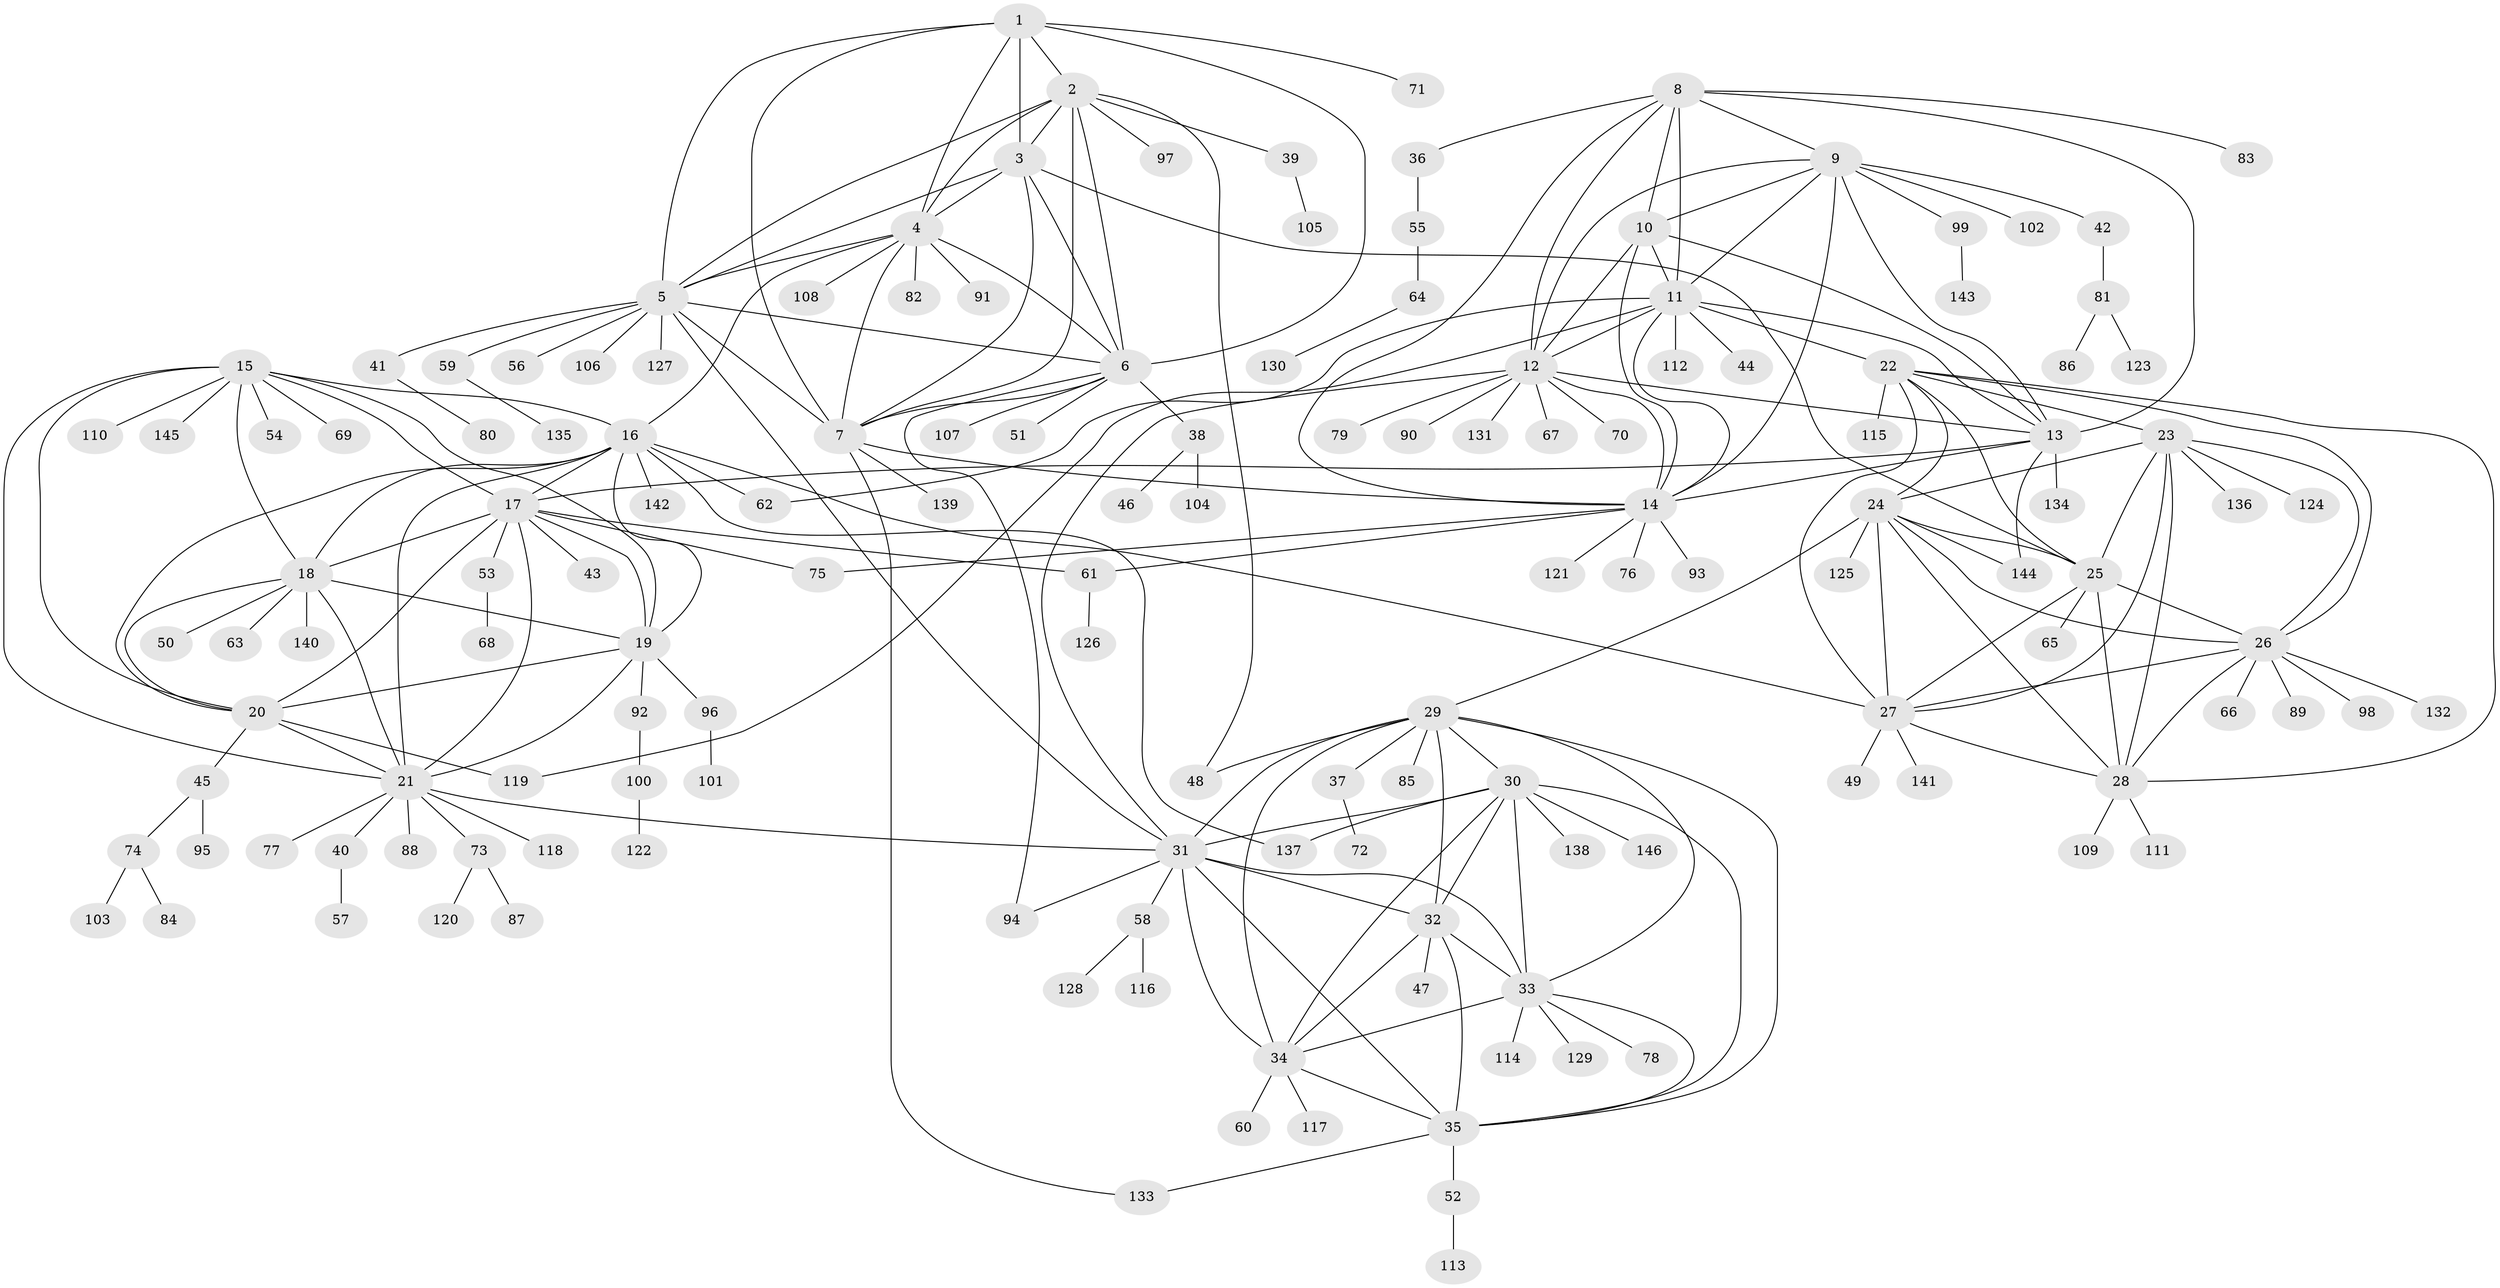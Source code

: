 // coarse degree distribution, {5: 0.017094017094017096, 10: 0.042735042735042736, 16: 0.008547008547008548, 7: 0.017094017094017096, 11: 0.008547008547008548, 9: 0.042735042735042736, 12: 0.008547008547008548, 8: 0.042735042735042736, 13: 0.008547008547008548, 4: 0.017094017094017096, 6: 0.008547008547008548, 2: 0.11965811965811966, 3: 0.02564102564102564, 1: 0.6324786324786325}
// Generated by graph-tools (version 1.1) at 2025/42/03/06/25 10:42:08]
// undirected, 146 vertices, 235 edges
graph export_dot {
graph [start="1"]
  node [color=gray90,style=filled];
  1;
  2;
  3;
  4;
  5;
  6;
  7;
  8;
  9;
  10;
  11;
  12;
  13;
  14;
  15;
  16;
  17;
  18;
  19;
  20;
  21;
  22;
  23;
  24;
  25;
  26;
  27;
  28;
  29;
  30;
  31;
  32;
  33;
  34;
  35;
  36;
  37;
  38;
  39;
  40;
  41;
  42;
  43;
  44;
  45;
  46;
  47;
  48;
  49;
  50;
  51;
  52;
  53;
  54;
  55;
  56;
  57;
  58;
  59;
  60;
  61;
  62;
  63;
  64;
  65;
  66;
  67;
  68;
  69;
  70;
  71;
  72;
  73;
  74;
  75;
  76;
  77;
  78;
  79;
  80;
  81;
  82;
  83;
  84;
  85;
  86;
  87;
  88;
  89;
  90;
  91;
  92;
  93;
  94;
  95;
  96;
  97;
  98;
  99;
  100;
  101;
  102;
  103;
  104;
  105;
  106;
  107;
  108;
  109;
  110;
  111;
  112;
  113;
  114;
  115;
  116;
  117;
  118;
  119;
  120;
  121;
  122;
  123;
  124;
  125;
  126;
  127;
  128;
  129;
  130;
  131;
  132;
  133;
  134;
  135;
  136;
  137;
  138;
  139;
  140;
  141;
  142;
  143;
  144;
  145;
  146;
  1 -- 2;
  1 -- 3;
  1 -- 4;
  1 -- 5;
  1 -- 6;
  1 -- 7;
  1 -- 71;
  2 -- 3;
  2 -- 4;
  2 -- 5;
  2 -- 6;
  2 -- 7;
  2 -- 39;
  2 -- 48;
  2 -- 97;
  3 -- 4;
  3 -- 5;
  3 -- 6;
  3 -- 7;
  3 -- 25;
  4 -- 5;
  4 -- 6;
  4 -- 7;
  4 -- 16;
  4 -- 82;
  4 -- 91;
  4 -- 108;
  5 -- 6;
  5 -- 7;
  5 -- 31;
  5 -- 41;
  5 -- 56;
  5 -- 59;
  5 -- 106;
  5 -- 127;
  6 -- 7;
  6 -- 38;
  6 -- 51;
  6 -- 94;
  6 -- 107;
  7 -- 14;
  7 -- 133;
  7 -- 139;
  8 -- 9;
  8 -- 10;
  8 -- 11;
  8 -- 12;
  8 -- 13;
  8 -- 14;
  8 -- 36;
  8 -- 83;
  9 -- 10;
  9 -- 11;
  9 -- 12;
  9 -- 13;
  9 -- 14;
  9 -- 42;
  9 -- 99;
  9 -- 102;
  10 -- 11;
  10 -- 12;
  10 -- 13;
  10 -- 14;
  11 -- 12;
  11 -- 13;
  11 -- 14;
  11 -- 22;
  11 -- 44;
  11 -- 62;
  11 -- 112;
  11 -- 119;
  12 -- 13;
  12 -- 14;
  12 -- 31;
  12 -- 67;
  12 -- 70;
  12 -- 79;
  12 -- 90;
  12 -- 131;
  13 -- 14;
  13 -- 17;
  13 -- 134;
  13 -- 144;
  14 -- 61;
  14 -- 75;
  14 -- 76;
  14 -- 93;
  14 -- 121;
  15 -- 16;
  15 -- 17;
  15 -- 18;
  15 -- 19;
  15 -- 20;
  15 -- 21;
  15 -- 54;
  15 -- 69;
  15 -- 110;
  15 -- 145;
  16 -- 17;
  16 -- 18;
  16 -- 19;
  16 -- 20;
  16 -- 21;
  16 -- 27;
  16 -- 62;
  16 -- 137;
  16 -- 142;
  17 -- 18;
  17 -- 19;
  17 -- 20;
  17 -- 21;
  17 -- 43;
  17 -- 53;
  17 -- 61;
  17 -- 75;
  18 -- 19;
  18 -- 20;
  18 -- 21;
  18 -- 50;
  18 -- 63;
  18 -- 140;
  19 -- 20;
  19 -- 21;
  19 -- 92;
  19 -- 96;
  20 -- 21;
  20 -- 45;
  20 -- 119;
  21 -- 31;
  21 -- 40;
  21 -- 73;
  21 -- 77;
  21 -- 88;
  21 -- 118;
  22 -- 23;
  22 -- 24;
  22 -- 25;
  22 -- 26;
  22 -- 27;
  22 -- 28;
  22 -- 115;
  23 -- 24;
  23 -- 25;
  23 -- 26;
  23 -- 27;
  23 -- 28;
  23 -- 124;
  23 -- 136;
  24 -- 25;
  24 -- 26;
  24 -- 27;
  24 -- 28;
  24 -- 29;
  24 -- 125;
  24 -- 144;
  25 -- 26;
  25 -- 27;
  25 -- 28;
  25 -- 65;
  26 -- 27;
  26 -- 28;
  26 -- 66;
  26 -- 89;
  26 -- 98;
  26 -- 132;
  27 -- 28;
  27 -- 49;
  27 -- 141;
  28 -- 109;
  28 -- 111;
  29 -- 30;
  29 -- 31;
  29 -- 32;
  29 -- 33;
  29 -- 34;
  29 -- 35;
  29 -- 37;
  29 -- 48;
  29 -- 85;
  30 -- 31;
  30 -- 32;
  30 -- 33;
  30 -- 34;
  30 -- 35;
  30 -- 137;
  30 -- 138;
  30 -- 146;
  31 -- 32;
  31 -- 33;
  31 -- 34;
  31 -- 35;
  31 -- 58;
  31 -- 94;
  32 -- 33;
  32 -- 34;
  32 -- 35;
  32 -- 47;
  33 -- 34;
  33 -- 35;
  33 -- 78;
  33 -- 114;
  33 -- 129;
  34 -- 35;
  34 -- 60;
  34 -- 117;
  35 -- 52;
  35 -- 133;
  36 -- 55;
  37 -- 72;
  38 -- 46;
  38 -- 104;
  39 -- 105;
  40 -- 57;
  41 -- 80;
  42 -- 81;
  45 -- 74;
  45 -- 95;
  52 -- 113;
  53 -- 68;
  55 -- 64;
  58 -- 116;
  58 -- 128;
  59 -- 135;
  61 -- 126;
  64 -- 130;
  73 -- 87;
  73 -- 120;
  74 -- 84;
  74 -- 103;
  81 -- 86;
  81 -- 123;
  92 -- 100;
  96 -- 101;
  99 -- 143;
  100 -- 122;
}
